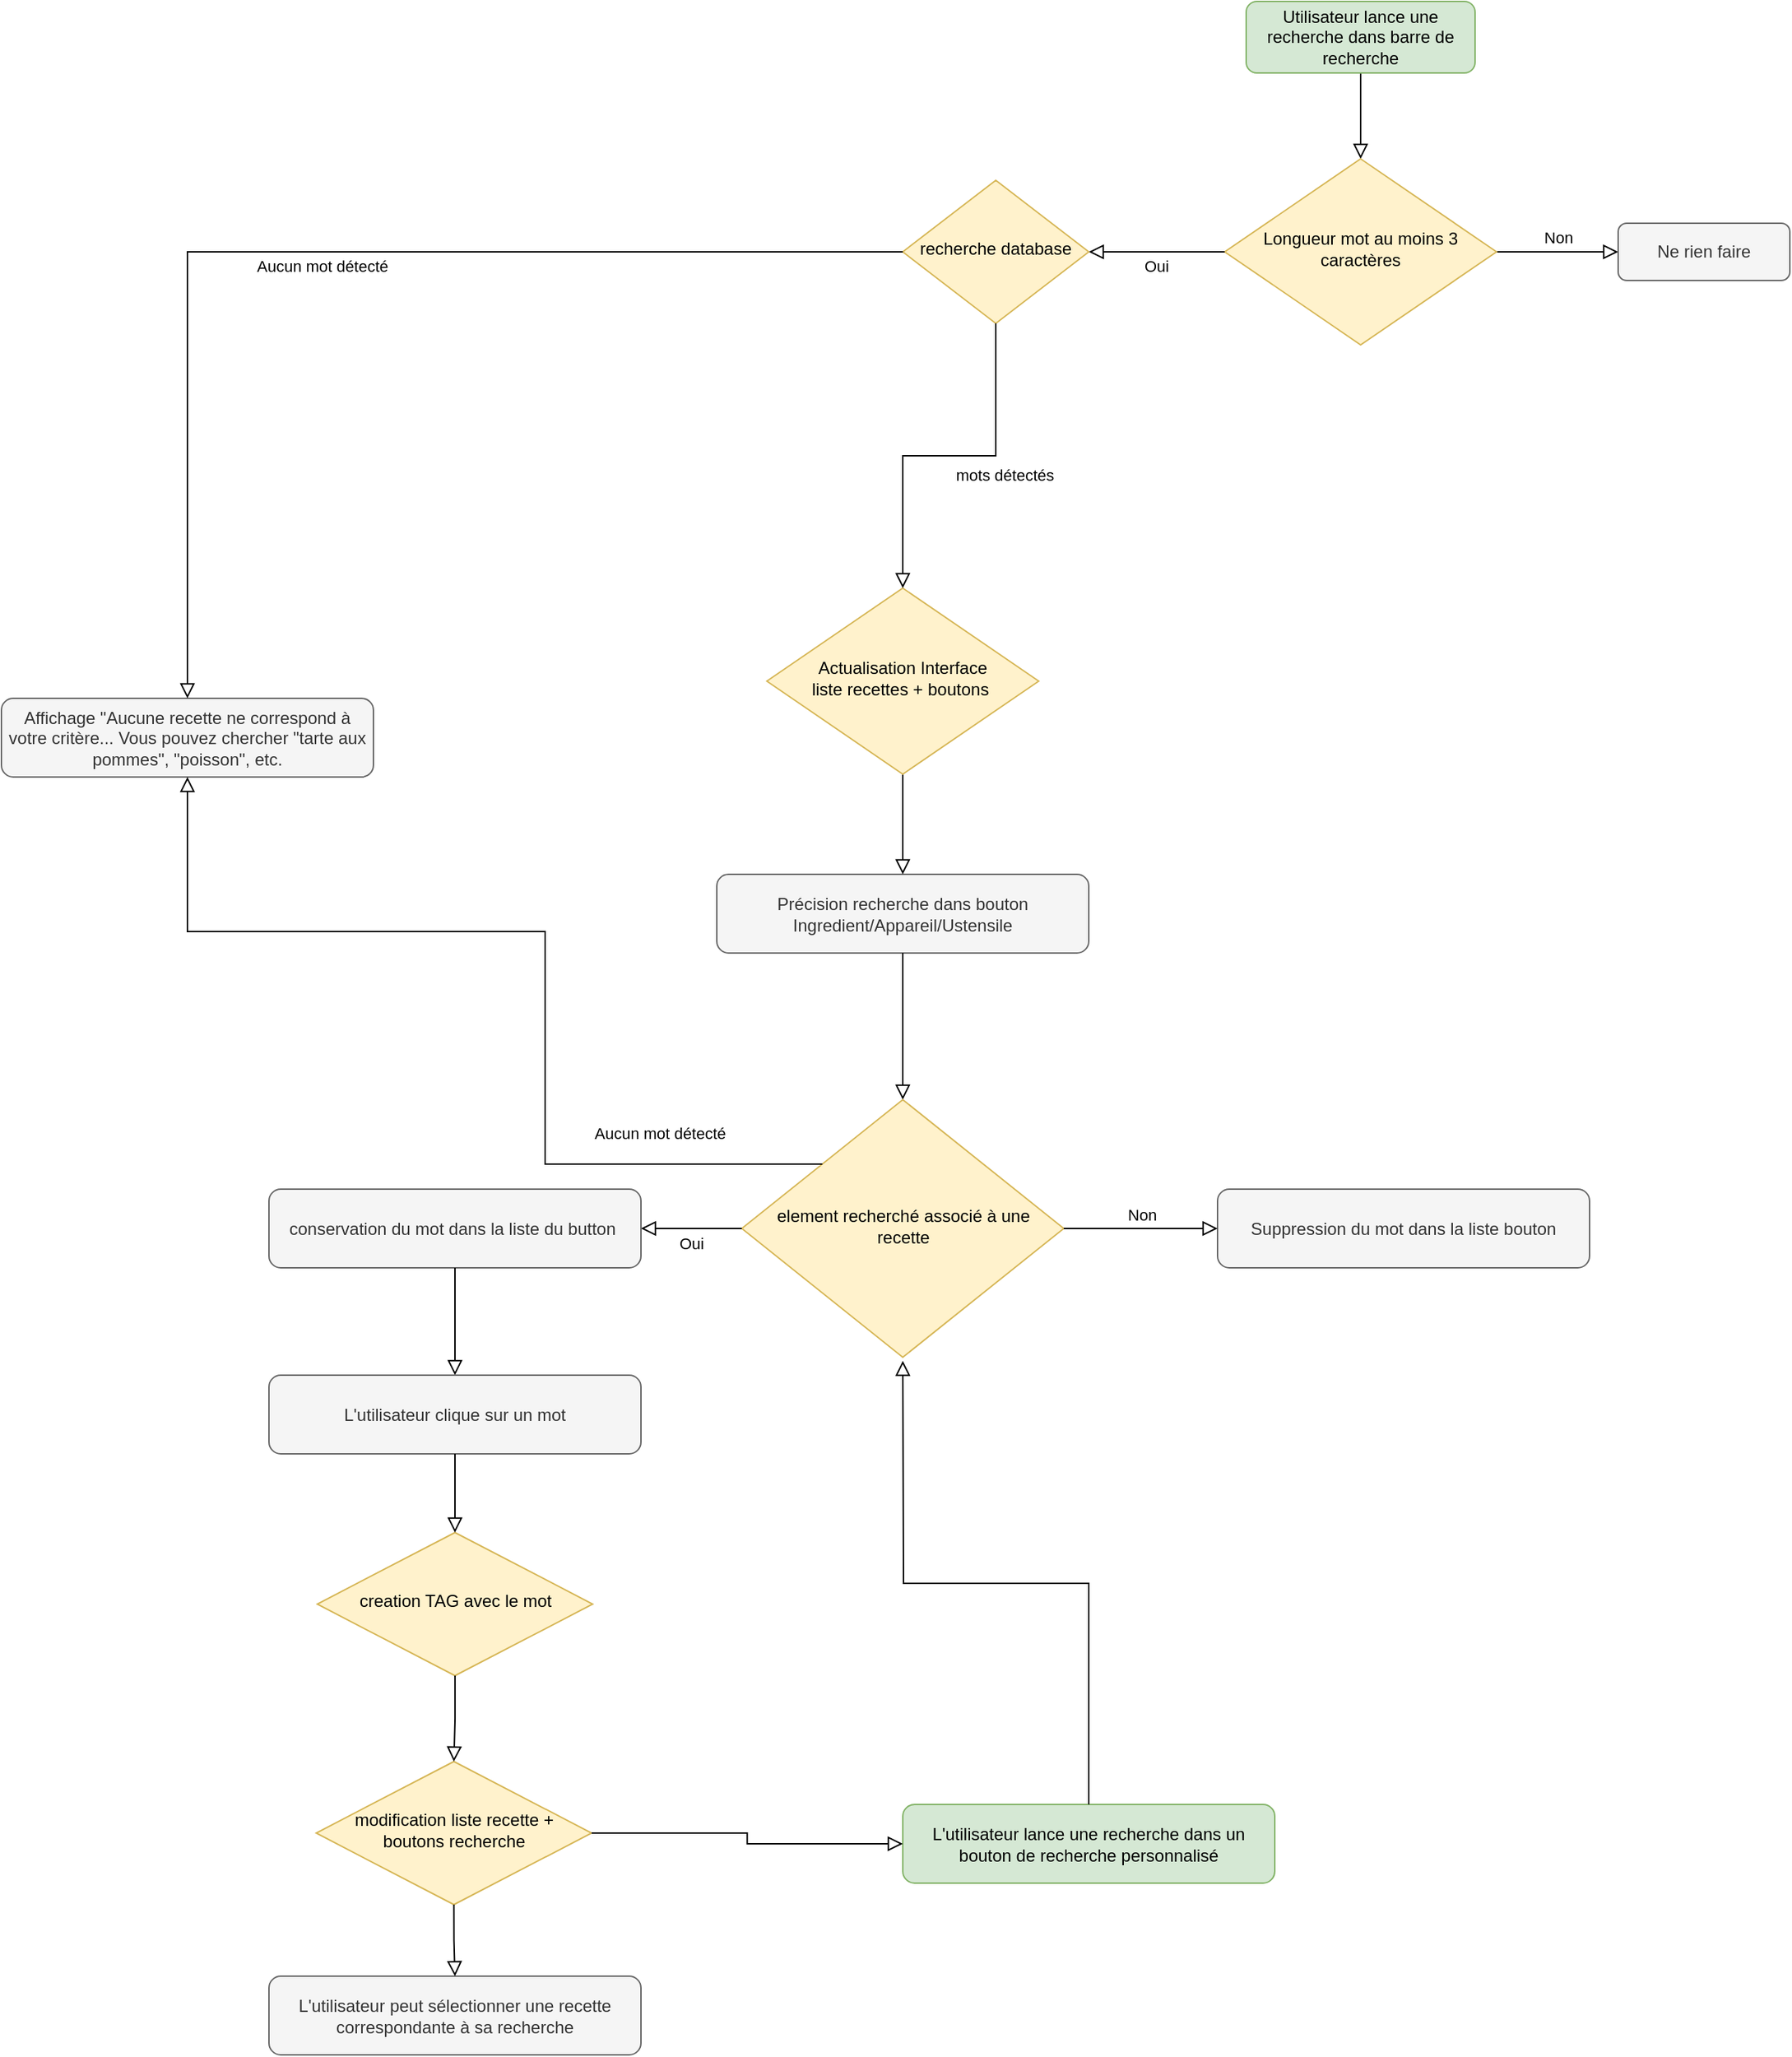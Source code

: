 <mxfile version="21.1.2" type="device">
  <diagram id="C5RBs43oDa-KdzZeNtuy" name="Page-1">
    <mxGraphModel dx="2290" dy="992" grid="1" gridSize="10" guides="1" tooltips="1" connect="1" arrows="1" fold="1" page="1" pageScale="1" pageWidth="827" pageHeight="1169" math="0" shadow="0">
      <root>
        <mxCell id="WIyWlLk6GJQsqaUBKTNV-0" />
        <mxCell id="WIyWlLk6GJQsqaUBKTNV-1" parent="WIyWlLk6GJQsqaUBKTNV-0" />
        <mxCell id="WIyWlLk6GJQsqaUBKTNV-2" value="" style="rounded=0;html=1;jettySize=auto;orthogonalLoop=1;fontSize=11;endArrow=block;endFill=0;endSize=8;strokeWidth=1;shadow=0;labelBackgroundColor=none;edgeStyle=orthogonalEdgeStyle;" parent="WIyWlLk6GJQsqaUBKTNV-1" source="WIyWlLk6GJQsqaUBKTNV-3" target="WIyWlLk6GJQsqaUBKTNV-6" edge="1">
          <mxGeometry relative="1" as="geometry" />
        </mxCell>
        <mxCell id="WIyWlLk6GJQsqaUBKTNV-3" value="Utilisateur lance une recherche dans barre de recherche" style="rounded=1;whiteSpace=wrap;html=1;fontSize=12;glass=0;strokeWidth=1;shadow=0;fillColor=#d5e8d4;strokeColor=#82b366;" parent="WIyWlLk6GJQsqaUBKTNV-1" vertex="1">
          <mxGeometry x="140" y="70" width="160" height="50" as="geometry" />
        </mxCell>
        <mxCell id="WIyWlLk6GJQsqaUBKTNV-5" value="Non" style="edgeStyle=orthogonalEdgeStyle;rounded=0;html=1;jettySize=auto;orthogonalLoop=1;fontSize=11;endArrow=block;endFill=0;endSize=8;strokeWidth=1;shadow=0;labelBackgroundColor=none;" parent="WIyWlLk6GJQsqaUBKTNV-1" source="WIyWlLk6GJQsqaUBKTNV-6" target="WIyWlLk6GJQsqaUBKTNV-7" edge="1">
          <mxGeometry y="10" relative="1" as="geometry">
            <mxPoint as="offset" />
          </mxGeometry>
        </mxCell>
        <mxCell id="WIyWlLk6GJQsqaUBKTNV-6" value="Longueur mot au moins 3 caractères" style="rhombus;whiteSpace=wrap;html=1;shadow=0;fontFamily=Helvetica;fontSize=12;align=center;strokeWidth=1;spacing=6;spacingTop=-4;fillColor=#fff2cc;strokeColor=#d6b656;" parent="WIyWlLk6GJQsqaUBKTNV-1" vertex="1">
          <mxGeometry x="125" y="180" width="190" height="130" as="geometry" />
        </mxCell>
        <mxCell id="WIyWlLk6GJQsqaUBKTNV-7" value="Ne rien faire" style="rounded=1;whiteSpace=wrap;html=1;fontSize=12;glass=0;strokeWidth=1;shadow=0;fillColor=#f5f5f5;fontColor=#333333;strokeColor=#666666;" parent="WIyWlLk6GJQsqaUBKTNV-1" vertex="1">
          <mxGeometry x="400" y="225" width="120" height="40" as="geometry" />
        </mxCell>
        <mxCell id="WIyWlLk6GJQsqaUBKTNV-9" value="Oui" style="edgeStyle=orthogonalEdgeStyle;rounded=0;html=1;jettySize=auto;orthogonalLoop=1;fontSize=11;endArrow=block;endFill=0;endSize=8;strokeWidth=1;shadow=0;labelBackgroundColor=none;exitX=0;exitY=0.5;exitDx=0;exitDy=0;" parent="WIyWlLk6GJQsqaUBKTNV-1" source="WIyWlLk6GJQsqaUBKTNV-6" edge="1">
          <mxGeometry y="10" relative="1" as="geometry">
            <mxPoint as="offset" />
            <mxPoint x="270" y="330" as="sourcePoint" />
            <mxPoint x="30" y="245" as="targetPoint" />
          </mxGeometry>
        </mxCell>
        <mxCell id="u-vG2AFn2QRA5HmBGSvr-2" value="Précision recherche dans bouton Ingredient/Appareil/Ustensile" style="rounded=1;whiteSpace=wrap;html=1;fontSize=12;glass=0;strokeWidth=1;shadow=0;fillColor=#f5f5f5;fontColor=#333333;strokeColor=#666666;" vertex="1" parent="WIyWlLk6GJQsqaUBKTNV-1">
          <mxGeometry x="-230" y="680" width="260" height="55" as="geometry" />
        </mxCell>
        <mxCell id="u-vG2AFn2QRA5HmBGSvr-4" value="" style="edgeStyle=orthogonalEdgeStyle;rounded=0;html=1;jettySize=auto;orthogonalLoop=1;fontSize=11;endArrow=block;endFill=0;endSize=8;strokeWidth=1;shadow=0;labelBackgroundColor=none;entryX=0.5;entryY=0;entryDx=0;entryDy=0;" edge="1" parent="WIyWlLk6GJQsqaUBKTNV-1" source="u-vG2AFn2QRA5HmBGSvr-0" target="u-vG2AFn2QRA5HmBGSvr-2">
          <mxGeometry y="10" relative="1" as="geometry">
            <mxPoint as="offset" />
            <mxPoint x="-100" y="470" as="sourcePoint" />
            <mxPoint x="-90" y="340" as="targetPoint" />
          </mxGeometry>
        </mxCell>
        <mxCell id="u-vG2AFn2QRA5HmBGSvr-5" value="" style="edgeStyle=orthogonalEdgeStyle;rounded=0;html=1;jettySize=auto;orthogonalLoop=1;fontSize=11;endArrow=block;endFill=0;endSize=8;strokeWidth=1;shadow=0;labelBackgroundColor=none;entryX=0.5;entryY=0;entryDx=0;entryDy=0;exitX=0.5;exitY=1;exitDx=0;exitDy=0;" edge="1" parent="WIyWlLk6GJQsqaUBKTNV-1" source="u-vG2AFn2QRA5HmBGSvr-2" target="u-vG2AFn2QRA5HmBGSvr-6">
          <mxGeometry y="10" relative="1" as="geometry">
            <mxPoint as="offset" />
            <mxPoint x="-100.5" y="585" as="sourcePoint" />
            <mxPoint x="-100.5" y="635" as="targetPoint" />
          </mxGeometry>
        </mxCell>
        <mxCell id="u-vG2AFn2QRA5HmBGSvr-6" value="element recherché associé à une recette" style="rhombus;whiteSpace=wrap;html=1;shadow=0;fontFamily=Helvetica;fontSize=12;align=center;strokeWidth=1;spacing=6;spacingTop=-4;fillColor=#fff2cc;strokeColor=#d6b656;" vertex="1" parent="WIyWlLk6GJQsqaUBKTNV-1">
          <mxGeometry x="-212.5" y="837.5" width="225" height="180" as="geometry" />
        </mxCell>
        <mxCell id="u-vG2AFn2QRA5HmBGSvr-8" value="Suppression du mot dans la liste bouton" style="rounded=1;whiteSpace=wrap;html=1;fontSize=12;glass=0;strokeWidth=1;shadow=0;fillColor=#f5f5f5;fontColor=#333333;strokeColor=#666666;" vertex="1" parent="WIyWlLk6GJQsqaUBKTNV-1">
          <mxGeometry x="120" y="900" width="260" height="55" as="geometry" />
        </mxCell>
        <mxCell id="u-vG2AFn2QRA5HmBGSvr-9" value="Oui" style="edgeStyle=orthogonalEdgeStyle;rounded=0;html=1;jettySize=auto;orthogonalLoop=1;fontSize=11;endArrow=block;endFill=0;endSize=8;strokeWidth=1;shadow=0;labelBackgroundColor=none;exitX=0;exitY=0.5;exitDx=0;exitDy=0;entryX=1;entryY=0.5;entryDx=0;entryDy=0;" edge="1" parent="WIyWlLk6GJQsqaUBKTNV-1" source="u-vG2AFn2QRA5HmBGSvr-6" target="u-vG2AFn2QRA5HmBGSvr-11">
          <mxGeometry y="10" relative="1" as="geometry">
            <mxPoint as="offset" />
            <mxPoint x="-265" y="729.5" as="sourcePoint" />
            <mxPoint x="-360" y="729.5" as="targetPoint" />
          </mxGeometry>
        </mxCell>
        <mxCell id="u-vG2AFn2QRA5HmBGSvr-10" value="Non" style="edgeStyle=orthogonalEdgeStyle;rounded=0;html=1;jettySize=auto;orthogonalLoop=1;fontSize=11;endArrow=block;endFill=0;endSize=8;strokeWidth=1;shadow=0;labelBackgroundColor=none;exitX=1;exitY=0.5;exitDx=0;exitDy=0;" edge="1" parent="WIyWlLk6GJQsqaUBKTNV-1" source="u-vG2AFn2QRA5HmBGSvr-6" target="u-vG2AFn2QRA5HmBGSvr-8">
          <mxGeometry y="10" relative="1" as="geometry">
            <mxPoint as="offset" />
            <mxPoint x="30" y="729.5" as="sourcePoint" />
            <mxPoint x="115" y="729.5" as="targetPoint" />
          </mxGeometry>
        </mxCell>
        <mxCell id="u-vG2AFn2QRA5HmBGSvr-11" value="conservation du mot dans la liste du button&amp;nbsp;" style="rounded=1;whiteSpace=wrap;html=1;fontSize=12;glass=0;strokeWidth=1;shadow=0;fillColor=#f5f5f5;fontColor=#333333;strokeColor=#666666;" vertex="1" parent="WIyWlLk6GJQsqaUBKTNV-1">
          <mxGeometry x="-543" y="900" width="260" height="55" as="geometry" />
        </mxCell>
        <mxCell id="u-vG2AFn2QRA5HmBGSvr-12" value="" style="edgeStyle=orthogonalEdgeStyle;rounded=0;html=1;jettySize=auto;orthogonalLoop=1;fontSize=11;endArrow=block;endFill=0;endSize=8;strokeWidth=1;shadow=0;labelBackgroundColor=none;entryX=0.5;entryY=0;entryDx=0;entryDy=0;exitX=0.5;exitY=1;exitDx=0;exitDy=0;" edge="1" parent="WIyWlLk6GJQsqaUBKTNV-1" source="u-vG2AFn2QRA5HmBGSvr-11" target="u-vG2AFn2QRA5HmBGSvr-13">
          <mxGeometry y="10" relative="1" as="geometry">
            <mxPoint as="offset" />
            <mxPoint x="-420" y="757.5" as="sourcePoint" />
            <mxPoint x="-420" y="832.5" as="targetPoint" />
          </mxGeometry>
        </mxCell>
        <mxCell id="u-vG2AFn2QRA5HmBGSvr-13" value="L&#39;utilisateur clique sur un mot" style="rounded=1;whiteSpace=wrap;html=1;fontSize=12;glass=0;strokeWidth=1;shadow=0;fillColor=#f5f5f5;fontColor=#333333;strokeColor=#666666;" vertex="1" parent="WIyWlLk6GJQsqaUBKTNV-1">
          <mxGeometry x="-543" y="1030" width="260" height="55" as="geometry" />
        </mxCell>
        <mxCell id="u-vG2AFn2QRA5HmBGSvr-15" value="creation TAG avec le mot" style="rhombus;whiteSpace=wrap;html=1;shadow=0;fontFamily=Helvetica;fontSize=12;align=center;strokeWidth=1;spacing=6;spacingTop=-4;fillColor=#fff2cc;strokeColor=#d6b656;" vertex="1" parent="WIyWlLk6GJQsqaUBKTNV-1">
          <mxGeometry x="-509.25" y="1140" width="192.5" height="100" as="geometry" />
        </mxCell>
        <mxCell id="u-vG2AFn2QRA5HmBGSvr-16" value="" style="edgeStyle=orthogonalEdgeStyle;rounded=0;html=1;jettySize=auto;orthogonalLoop=1;fontSize=11;endArrow=block;endFill=0;endSize=8;strokeWidth=1;shadow=0;labelBackgroundColor=none;entryX=0.5;entryY=0;entryDx=0;entryDy=0;exitX=0.5;exitY=1;exitDx=0;exitDy=0;" edge="1" parent="WIyWlLk6GJQsqaUBKTNV-1" source="u-vG2AFn2QRA5HmBGSvr-13" target="u-vG2AFn2QRA5HmBGSvr-15">
          <mxGeometry y="10" relative="1" as="geometry">
            <mxPoint as="offset" />
            <mxPoint x="-420" y="920" as="sourcePoint" />
            <mxPoint x="-410" y="860" as="targetPoint" />
          </mxGeometry>
        </mxCell>
        <mxCell id="u-vG2AFn2QRA5HmBGSvr-18" value="modification liste recette + boutons recherche" style="rhombus;whiteSpace=wrap;html=1;shadow=0;fontFamily=Helvetica;fontSize=12;align=center;strokeWidth=1;spacing=6;spacingTop=-4;fillColor=#fff2cc;strokeColor=#d6b656;" vertex="1" parent="WIyWlLk6GJQsqaUBKTNV-1">
          <mxGeometry x="-510" y="1300" width="192.5" height="100" as="geometry" />
        </mxCell>
        <mxCell id="u-vG2AFn2QRA5HmBGSvr-19" value="" style="edgeStyle=orthogonalEdgeStyle;rounded=0;html=1;jettySize=auto;orthogonalLoop=1;fontSize=11;endArrow=block;endFill=0;endSize=8;strokeWidth=1;shadow=0;labelBackgroundColor=none;entryX=0.5;entryY=0;entryDx=0;entryDy=0;" edge="1" parent="WIyWlLk6GJQsqaUBKTNV-1" source="u-vG2AFn2QRA5HmBGSvr-15" target="u-vG2AFn2QRA5HmBGSvr-18">
          <mxGeometry y="10" relative="1" as="geometry">
            <mxPoint as="offset" />
            <mxPoint x="-420.5" y="1100" as="sourcePoint" />
            <mxPoint x="-420.5" y="1165" as="targetPoint" />
          </mxGeometry>
        </mxCell>
        <mxCell id="u-vG2AFn2QRA5HmBGSvr-20" value="L&#39;utilisateur peut sélectionner une recette correspondante à sa recherche" style="rounded=1;whiteSpace=wrap;html=1;fontSize=12;glass=0;strokeWidth=1;shadow=0;fillColor=#f5f5f5;fontColor=#333333;strokeColor=#666666;" vertex="1" parent="WIyWlLk6GJQsqaUBKTNV-1">
          <mxGeometry x="-543" y="1450" width="260" height="55" as="geometry" />
        </mxCell>
        <mxCell id="u-vG2AFn2QRA5HmBGSvr-21" value="" style="edgeStyle=orthogonalEdgeStyle;rounded=0;html=1;jettySize=auto;orthogonalLoop=1;fontSize=11;endArrow=block;endFill=0;endSize=8;strokeWidth=1;shadow=0;labelBackgroundColor=none;entryX=0.5;entryY=0;entryDx=0;entryDy=0;exitX=0.5;exitY=1;exitDx=0;exitDy=0;" edge="1" parent="WIyWlLk6GJQsqaUBKTNV-1" source="u-vG2AFn2QRA5HmBGSvr-18" target="u-vG2AFn2QRA5HmBGSvr-20">
          <mxGeometry y="10" relative="1" as="geometry">
            <mxPoint as="offset" />
            <mxPoint x="-420.5" y="1230" as="sourcePoint" />
            <mxPoint x="-420.5" y="1280" as="targetPoint" />
          </mxGeometry>
        </mxCell>
        <mxCell id="u-vG2AFn2QRA5HmBGSvr-0" value="Actualisation Interface &lt;br&gt;liste recettes + boutons&amp;nbsp;" style="rhombus;whiteSpace=wrap;html=1;shadow=0;fontFamily=Helvetica;fontSize=12;align=center;strokeWidth=1;spacing=6;spacingTop=-4;fillColor=#fff2cc;strokeColor=#d6b656;" vertex="1" parent="WIyWlLk6GJQsqaUBKTNV-1">
          <mxGeometry x="-195" y="480" width="190" height="130" as="geometry" />
        </mxCell>
        <mxCell id="u-vG2AFn2QRA5HmBGSvr-23" value="recherche database" style="rhombus;whiteSpace=wrap;html=1;shadow=0;fontFamily=Helvetica;fontSize=12;align=center;strokeWidth=1;spacing=6;spacingTop=-4;fillColor=#fff2cc;strokeColor=#d6b656;" vertex="1" parent="WIyWlLk6GJQsqaUBKTNV-1">
          <mxGeometry x="-100" y="195" width="130" height="100" as="geometry" />
        </mxCell>
        <mxCell id="u-vG2AFn2QRA5HmBGSvr-25" value="Affichage &quot;Aucune recette ne correspond à votre critère... Vous pouvez chercher &quot;tarte aux pommes&quot;, &quot;poisson&quot;, etc." style="rounded=1;whiteSpace=wrap;html=1;fontSize=12;glass=0;strokeWidth=1;shadow=0;fillColor=#f5f5f5;fontColor=#333333;strokeColor=#666666;" vertex="1" parent="WIyWlLk6GJQsqaUBKTNV-1">
          <mxGeometry x="-730" y="557" width="260" height="55" as="geometry" />
        </mxCell>
        <mxCell id="u-vG2AFn2QRA5HmBGSvr-26" value="Aucun mot détecté" style="edgeStyle=orthogonalEdgeStyle;rounded=0;html=1;jettySize=auto;orthogonalLoop=1;fontSize=11;endArrow=block;endFill=0;endSize=8;strokeWidth=1;shadow=0;labelBackgroundColor=none;exitX=0;exitY=0.5;exitDx=0;exitDy=0;" edge="1" parent="WIyWlLk6GJQsqaUBKTNV-1" source="u-vG2AFn2QRA5HmBGSvr-23" target="u-vG2AFn2QRA5HmBGSvr-25">
          <mxGeometry y="10" relative="1" as="geometry">
            <mxPoint as="offset" />
            <mxPoint x="-165" y="240" as="sourcePoint" />
            <mxPoint x="-260" y="240" as="targetPoint" />
          </mxGeometry>
        </mxCell>
        <mxCell id="u-vG2AFn2QRA5HmBGSvr-27" value="mots détectés" style="edgeStyle=orthogonalEdgeStyle;rounded=0;html=1;jettySize=auto;orthogonalLoop=1;fontSize=11;endArrow=block;endFill=0;endSize=8;strokeWidth=1;shadow=0;labelBackgroundColor=none;exitX=0.5;exitY=1;exitDx=0;exitDy=0;entryX=0.5;entryY=0;entryDx=0;entryDy=0;" edge="1" parent="WIyWlLk6GJQsqaUBKTNV-1" source="u-vG2AFn2QRA5HmBGSvr-23" target="u-vG2AFn2QRA5HmBGSvr-0">
          <mxGeometry x="-0.26" y="13" relative="1" as="geometry">
            <mxPoint x="6" as="offset" />
            <mxPoint x="-117" y="330" as="sourcePoint" />
            <mxPoint x="-70" y="450" as="targetPoint" />
          </mxGeometry>
        </mxCell>
        <mxCell id="u-vG2AFn2QRA5HmBGSvr-28" value="L&#39;utilisateur lance une recherche dans un bouton de recherche personnalisé" style="rounded=1;whiteSpace=wrap;html=1;fontSize=12;glass=0;strokeWidth=1;shadow=0;fillColor=#d5e8d4;strokeColor=#82b366;" vertex="1" parent="WIyWlLk6GJQsqaUBKTNV-1">
          <mxGeometry x="-100" y="1330" width="260" height="55" as="geometry" />
        </mxCell>
        <mxCell id="u-vG2AFn2QRA5HmBGSvr-29" value="" style="edgeStyle=orthogonalEdgeStyle;rounded=0;html=1;jettySize=auto;orthogonalLoop=1;fontSize=11;endArrow=block;endFill=0;endSize=8;strokeWidth=1;shadow=0;labelBackgroundColor=none;exitX=0.5;exitY=0;exitDx=0;exitDy=0;" edge="1" parent="WIyWlLk6GJQsqaUBKTNV-1" source="u-vG2AFn2QRA5HmBGSvr-28">
          <mxGeometry y="10" relative="1" as="geometry">
            <mxPoint as="offset" />
            <mxPoint x="-90" y="745" as="sourcePoint" />
            <mxPoint x="-100" y="1020" as="targetPoint" />
          </mxGeometry>
        </mxCell>
        <mxCell id="u-vG2AFn2QRA5HmBGSvr-30" value="Aucun mot détecté" style="edgeStyle=orthogonalEdgeStyle;rounded=0;html=1;jettySize=auto;orthogonalLoop=1;fontSize=11;endArrow=block;endFill=0;endSize=8;strokeWidth=1;shadow=0;labelBackgroundColor=none;exitX=0;exitY=0;exitDx=0;exitDy=0;entryX=0.5;entryY=1;entryDx=0;entryDy=0;" edge="1" parent="WIyWlLk6GJQsqaUBKTNV-1" source="u-vG2AFn2QRA5HmBGSvr-6" target="u-vG2AFn2QRA5HmBGSvr-25">
          <mxGeometry x="-0.681" y="-22" relative="1" as="geometry">
            <mxPoint as="offset" />
            <mxPoint x="-90" y="255" as="sourcePoint" />
            <mxPoint x="-590" y="567" as="targetPoint" />
            <Array as="points">
              <mxPoint x="-350" y="883" />
              <mxPoint x="-350" y="720" />
              <mxPoint x="-600" y="720" />
            </Array>
          </mxGeometry>
        </mxCell>
        <mxCell id="u-vG2AFn2QRA5HmBGSvr-31" value="" style="edgeStyle=orthogonalEdgeStyle;rounded=0;html=1;jettySize=auto;orthogonalLoop=1;fontSize=11;endArrow=block;endFill=0;endSize=8;strokeWidth=1;shadow=0;labelBackgroundColor=none;entryX=0;entryY=0.5;entryDx=0;entryDy=0;exitX=1;exitY=0.5;exitDx=0;exitDy=0;" edge="1" parent="WIyWlLk6GJQsqaUBKTNV-1" source="u-vG2AFn2QRA5HmBGSvr-18" target="u-vG2AFn2QRA5HmBGSvr-28">
          <mxGeometry y="10" relative="1" as="geometry">
            <mxPoint as="offset" />
            <mxPoint x="-403" y="1250" as="sourcePoint" />
            <mxPoint x="-404" y="1310" as="targetPoint" />
          </mxGeometry>
        </mxCell>
      </root>
    </mxGraphModel>
  </diagram>
</mxfile>
